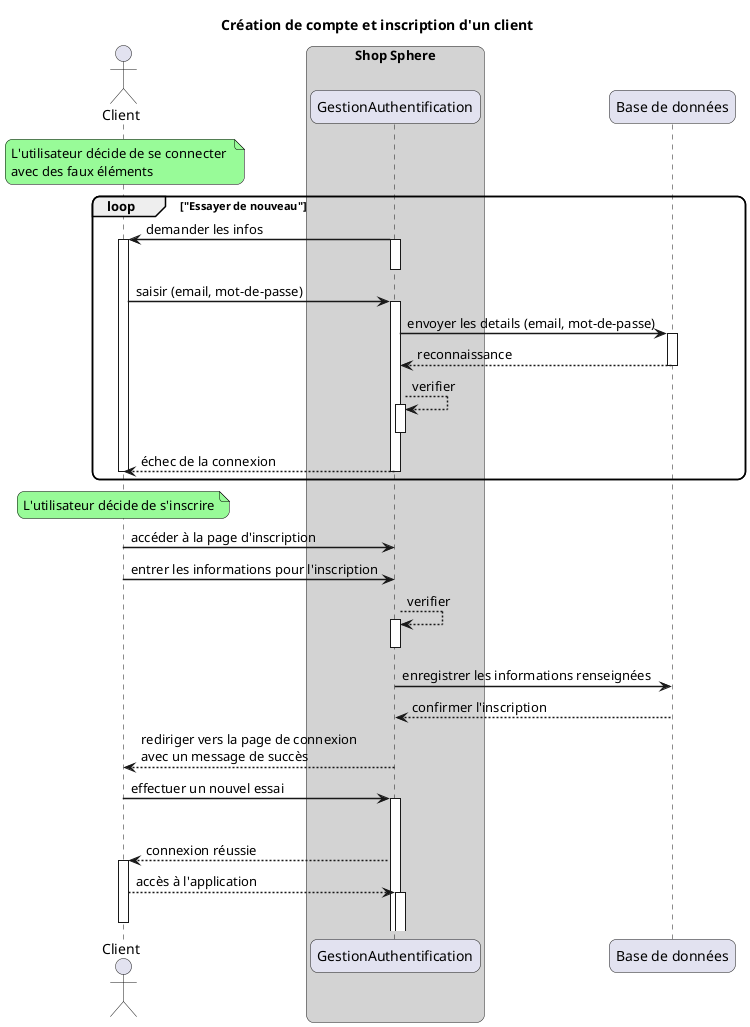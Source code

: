 @startuml

title Création de compte et inscription d'un client

skinparam BoxPadding 10
skinparam sequenceArrowThickness 1.5
skinparam roundcorner 15
skinparam NoteBackgroundColor palegreen
skinparam NoteBorderColor black

actor "Client" as U
note over U: L'utilisateur décide de se connecter \navec des faux éléments

box "Shop Sphere" #LightGrey
    participant "GestionAuthentification" as GA
end box
participant "Base de données" as DB

loop "Essayer de nouveau"
GA -> U: demander les infos
activate U
activate GA
deactivate GA

U -> GA: saisir (email, mot-de-passe)
activate GA

GA -> DB: envoyer les details (email, mot-de-passe)
activate DB
DB --> GA: reconnaissance
deactivate DB

GA --> GA: verifier
activate GA
deactivate GA

GA --> U: échec de la connexion

deactivate GA
deactivate U
end loop



note over U: L'utilisateur décide de s'inscrire

U -> GA: accéder à la page d'inscription
U -> GA: entrer les informations pour l'inscription

GA --> GA: verifier
activate GA
deactivate GA

GA -> DB: enregistrer les informations renseignées
DB --> GA: confirmer l'inscription
GA --> U: rediriger vers la page de connexion \navec un message de succès

U -> GA: effectuer un nouvel essai
activate GA

deactivate U
GA --> U: connexion réussie
activate U
U --> GA: accès à l'application
activate GA
deactivate U

@enduml

